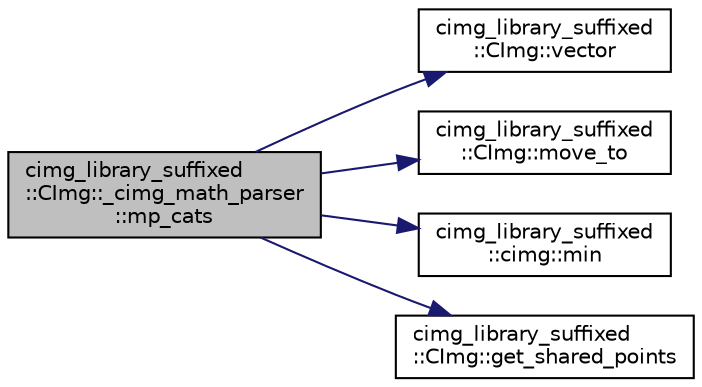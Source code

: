 digraph "cimg_library_suffixed::CImg::_cimg_math_parser::mp_cats"
{
  edge [fontname="Helvetica",fontsize="10",labelfontname="Helvetica",labelfontsize="10"];
  node [fontname="Helvetica",fontsize="10",shape=record];
  rankdir="LR";
  Node229 [label="cimg_library_suffixed\l::CImg::_cimg_math_parser\l::mp_cats",height=0.2,width=0.4,color="black", fillcolor="grey75", style="filled", fontcolor="black"];
  Node229 -> Node230 [color="midnightblue",fontsize="10",style="solid",fontname="Helvetica"];
  Node230 [label="cimg_library_suffixed\l::CImg::vector",height=0.2,width=0.4,color="black", fillcolor="white", style="filled",URL="$structcimg__library__suffixed_1_1_c_img.html#a6abe1f19a229cc0ac8fc60d1a0167057",tooltip="Unroll pixel values along axis y. "];
  Node229 -> Node231 [color="midnightblue",fontsize="10",style="solid",fontname="Helvetica"];
  Node231 [label="cimg_library_suffixed\l::CImg::move_to",height=0.2,width=0.4,color="black", fillcolor="white", style="filled",URL="$structcimg__library__suffixed_1_1_c_img.html#a679b1e1a7717fbb6be2352355e69f077",tooltip="Transfer content of an image instance into another one. "];
  Node229 -> Node232 [color="midnightblue",fontsize="10",style="solid",fontname="Helvetica"];
  Node232 [label="cimg_library_suffixed\l::cimg::min",height=0.2,width=0.4,color="black", fillcolor="white", style="filled",URL="$namespacecimg__library__suffixed_1_1cimg.html#ad5459593e7f8a4066cb22ad63de8e92d",tooltip="Return the minimum between four values. "];
  Node229 -> Node233 [color="midnightblue",fontsize="10",style="solid",fontname="Helvetica"];
  Node233 [label="cimg_library_suffixed\l::CImg::get_shared_points",height=0.2,width=0.4,color="black", fillcolor="white", style="filled",URL="$structcimg__library__suffixed_1_1_c_img.html#a7be21c881dc4b1882fe90300d159ebb3",tooltip="Return a shared-memory image referencing a range of pixels of the image instance. ..."];
}
